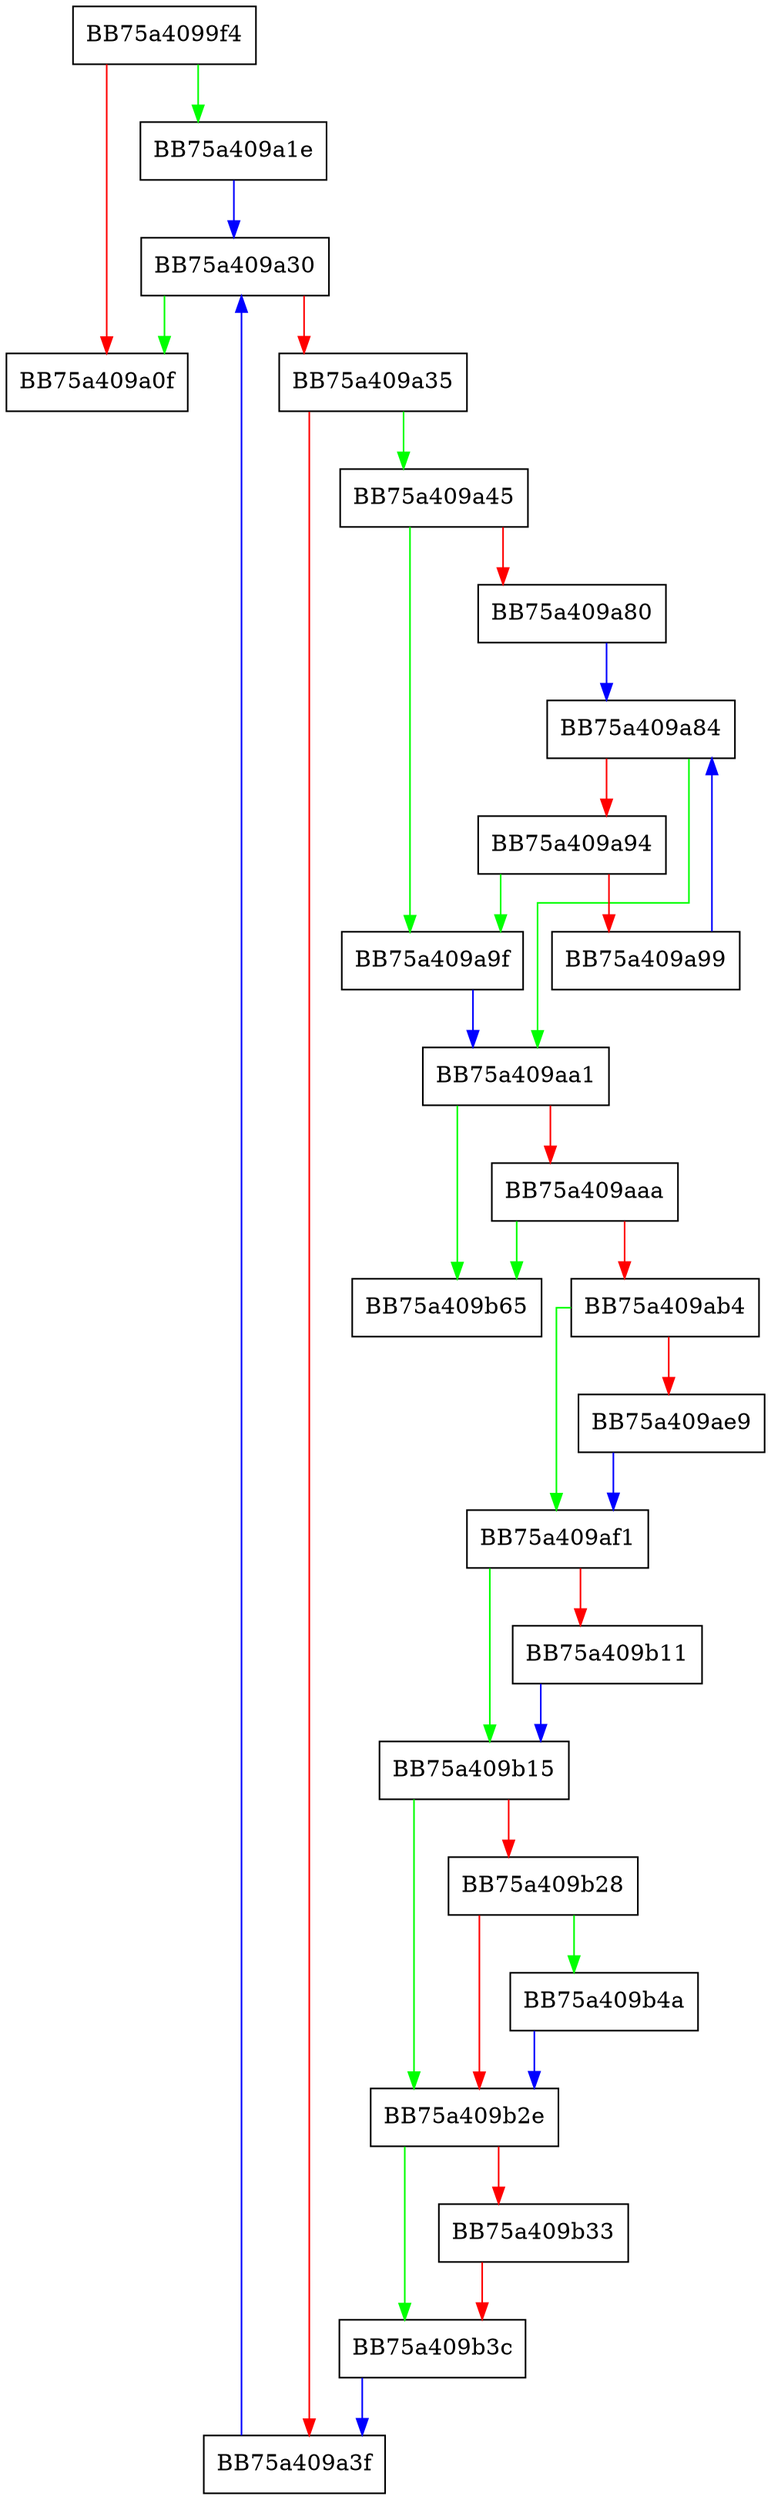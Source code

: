 digraph LockRegistrations {
  node [shape="box"];
  graph [splines=ortho];
  BB75a4099f4 -> BB75a409a1e [color="green"];
  BB75a4099f4 -> BB75a409a0f [color="red"];
  BB75a409a1e -> BB75a409a30 [color="blue"];
  BB75a409a30 -> BB75a409a0f [color="green"];
  BB75a409a30 -> BB75a409a35 [color="red"];
  BB75a409a35 -> BB75a409a45 [color="green"];
  BB75a409a35 -> BB75a409a3f [color="red"];
  BB75a409a3f -> BB75a409a30 [color="blue"];
  BB75a409a45 -> BB75a409a9f [color="green"];
  BB75a409a45 -> BB75a409a80 [color="red"];
  BB75a409a80 -> BB75a409a84 [color="blue"];
  BB75a409a84 -> BB75a409aa1 [color="green"];
  BB75a409a84 -> BB75a409a94 [color="red"];
  BB75a409a94 -> BB75a409a9f [color="green"];
  BB75a409a94 -> BB75a409a99 [color="red"];
  BB75a409a99 -> BB75a409a84 [color="blue"];
  BB75a409a9f -> BB75a409aa1 [color="blue"];
  BB75a409aa1 -> BB75a409b65 [color="green"];
  BB75a409aa1 -> BB75a409aaa [color="red"];
  BB75a409aaa -> BB75a409b65 [color="green"];
  BB75a409aaa -> BB75a409ab4 [color="red"];
  BB75a409ab4 -> BB75a409af1 [color="green"];
  BB75a409ab4 -> BB75a409ae9 [color="red"];
  BB75a409ae9 -> BB75a409af1 [color="blue"];
  BB75a409af1 -> BB75a409b15 [color="green"];
  BB75a409af1 -> BB75a409b11 [color="red"];
  BB75a409b11 -> BB75a409b15 [color="blue"];
  BB75a409b15 -> BB75a409b2e [color="green"];
  BB75a409b15 -> BB75a409b28 [color="red"];
  BB75a409b28 -> BB75a409b4a [color="green"];
  BB75a409b28 -> BB75a409b2e [color="red"];
  BB75a409b2e -> BB75a409b3c [color="green"];
  BB75a409b2e -> BB75a409b33 [color="red"];
  BB75a409b33 -> BB75a409b3c [color="red"];
  BB75a409b3c -> BB75a409a3f [color="blue"];
  BB75a409b4a -> BB75a409b2e [color="blue"];
}